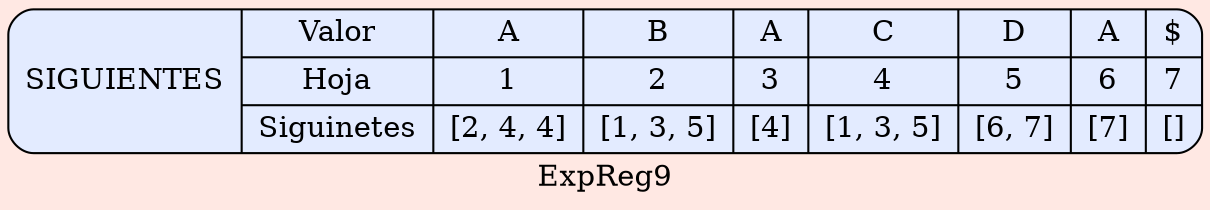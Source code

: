 digraph structs { 
  bgcolor = "#FFE8E3"   
 node [shape=Mrecord fillcolor="#E3EBFF" style =filled];
label ="ExpReg9"
struct1 [label="SIGUIENTES| { Valor | Hoja| Siguinetes } | 
{ A| 1 | [2, 4, 4]}|
{ B| 2 | [1, 3, 5]}|
{ A| 3 | [4]}|
{ C| 4 | [1, 3, 5]}|
{ D| 5 | [6, 7]}|
{ A| 6 | [7]}|
{ $| 7 | []}
"];
 }